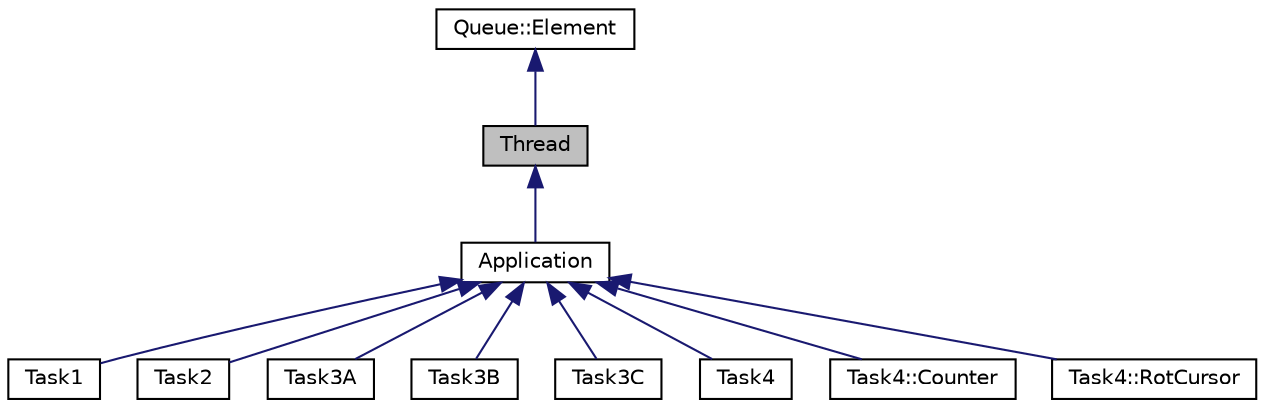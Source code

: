 digraph "Thread"
{
  bgcolor="transparent";
  edge [fontname="Helvetica",fontsize="10",labelfontname="Helvetica",labelfontsize="10"];
  node [fontname="Helvetica",fontsize="10",shape=record];
  Node1 [label="Thread",height=0.2,width=0.4,color="black", fillcolor="grey75", style="filled", fontcolor="black"];
  Node2 -> Node1 [dir="back",color="midnightblue",fontsize="10",style="solid",fontname="Helvetica"];
  Node2 [label="Queue::Element",height=0.2,width=0.4,color="black",URL="$classQueue_1_1Element.html"];
  Node1 -> Node3 [dir="back",color="midnightblue",fontsize="10",style="solid",fontname="Helvetica"];
  Node3 [label="Application",height=0.2,width=0.4,color="black",URL="$classApplication.html",tooltip="Basis of OOStuBs-Applications. "];
  Node3 -> Node4 [dir="back",color="midnightblue",fontsize="10",style="solid",fontname="Helvetica"];
  Node4 [label="Task1",height=0.2,width=0.4,color="black",URL="$classTask1.html",tooltip="Erste Testanwendung. "];
  Node3 -> Node5 [dir="back",color="midnightblue",fontsize="10",style="solid",fontname="Helvetica"];
  Node5 [label="Task2",height=0.2,width=0.4,color="black",URL="$classTask2.html",tooltip="Second test application. "];
  Node3 -> Node6 [dir="back",color="midnightblue",fontsize="10",style="solid",fontname="Helvetica"];
  Node6 [label="Task3A",height=0.2,width=0.4,color="black",URL="$classTask3A.html",tooltip="Third test application, part 1. "];
  Node3 -> Node7 [dir="back",color="midnightblue",fontsize="10",style="solid",fontname="Helvetica"];
  Node7 [label="Task3B",height=0.2,width=0.4,color="black",URL="$classTask3B.html",tooltip="Third test application, part 2. "];
  Node3 -> Node8 [dir="back",color="midnightblue",fontsize="10",style="solid",fontname="Helvetica"];
  Node8 [label="Task3C",height=0.2,width=0.4,color="black",URL="$classTask3C.html",tooltip="Third test application, part 3. "];
  Node3 -> Node9 [dir="back",color="midnightblue",fontsize="10",style="solid",fontname="Helvetica"];
  Node9 [label="Task4",height=0.2,width=0.4,color="black",URL="$classTask4.html",tooltip="Fourth test application. "];
  Node3 -> Node10 [dir="back",color="midnightblue",fontsize="10",style="solid",fontname="Helvetica"];
  Node10 [label="Task4::Counter",height=0.2,width=0.4,color="black",URL="$classTask4_1_1Counter.html",tooltip="Counting application. "];
  Node3 -> Node11 [dir="back",color="midnightblue",fontsize="10",style="solid",fontname="Helvetica"];
  Node11 [label="Task4::RotCursor",height=0.2,width=0.4,color="black",URL="$classTask4_1_1RotCursor.html",tooltip="Rotating symbol application "];
}

